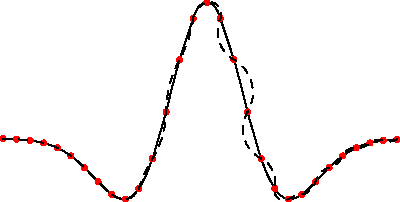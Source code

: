 size(200);

real mexican(real x) {return (1-8x^2)*exp(-(4x^2));}

int n=30;
real a=1.5;
real width=2a/n;

guide hat;
path solved;

for(int i=0; i < n; ++i) {
  real t=-a+i*width;
  pair z=(t,mexican(t));
  hat=hat..z;
  solved=solved..z;
}

draw(hat);
dot(hat,red);
draw(solved,dashed);

